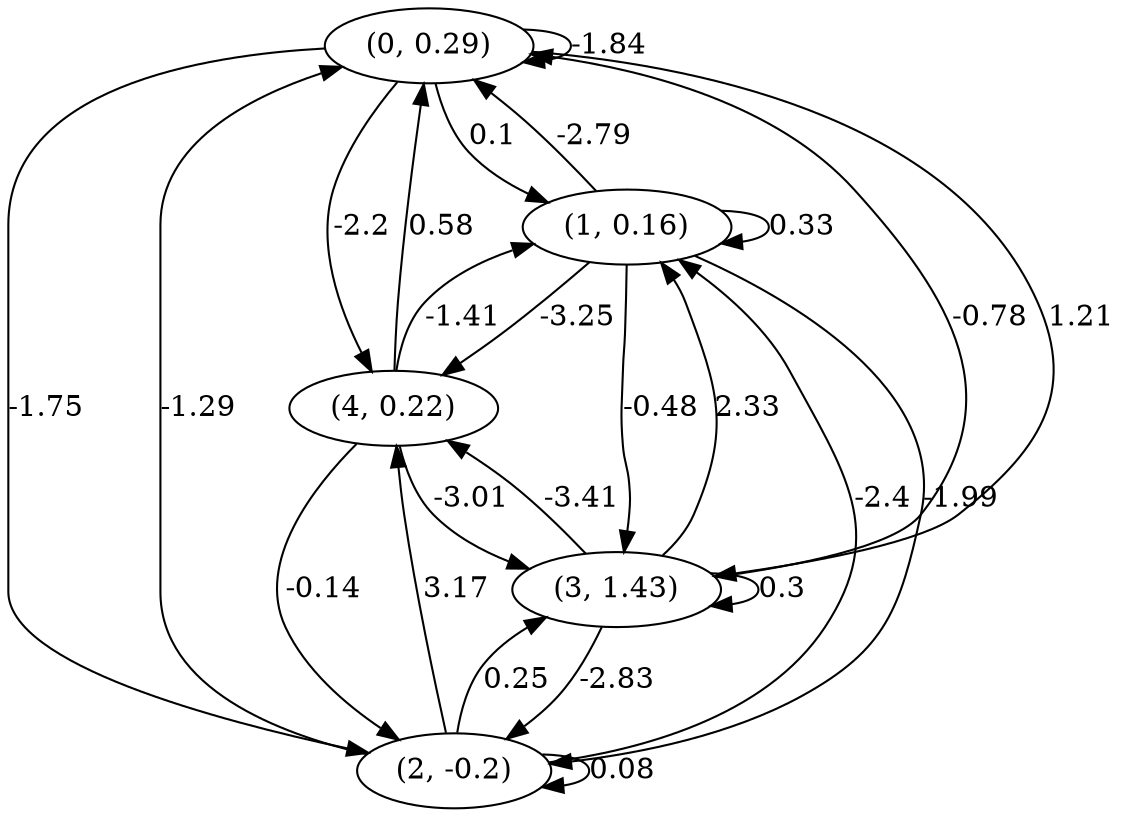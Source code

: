 digraph {
    0 [ label = "(0, 0.29)" ]
    1 [ label = "(1, 0.16)" ]
    2 [ label = "(2, -0.2)" ]
    3 [ label = "(3, 1.43)" ]
    4 [ label = "(4, 0.22)" ]
    0 -> 0 [ label = "-1.84" ]
    1 -> 1 [ label = "0.33" ]
    2 -> 2 [ label = "0.08" ]
    3 -> 3 [ label = "0.3" ]
    1 -> 0 [ label = "-2.79" ]
    2 -> 0 [ label = "-1.29" ]
    3 -> 0 [ label = "-0.78" ]
    4 -> 0 [ label = "0.58" ]
    0 -> 1 [ label = "0.1" ]
    2 -> 1 [ label = "-2.4" ]
    3 -> 1 [ label = "2.33" ]
    4 -> 1 [ label = "-1.41" ]
    0 -> 2 [ label = "-1.75" ]
    1 -> 2 [ label = "-1.99" ]
    3 -> 2 [ label = "-2.83" ]
    4 -> 2 [ label = "-0.14" ]
    0 -> 3 [ label = "1.21" ]
    1 -> 3 [ label = "-0.48" ]
    2 -> 3 [ label = "0.25" ]
    4 -> 3 [ label = "-3.01" ]
    0 -> 4 [ label = "-2.2" ]
    1 -> 4 [ label = "-3.25" ]
    2 -> 4 [ label = "3.17" ]
    3 -> 4 [ label = "-3.41" ]
}

